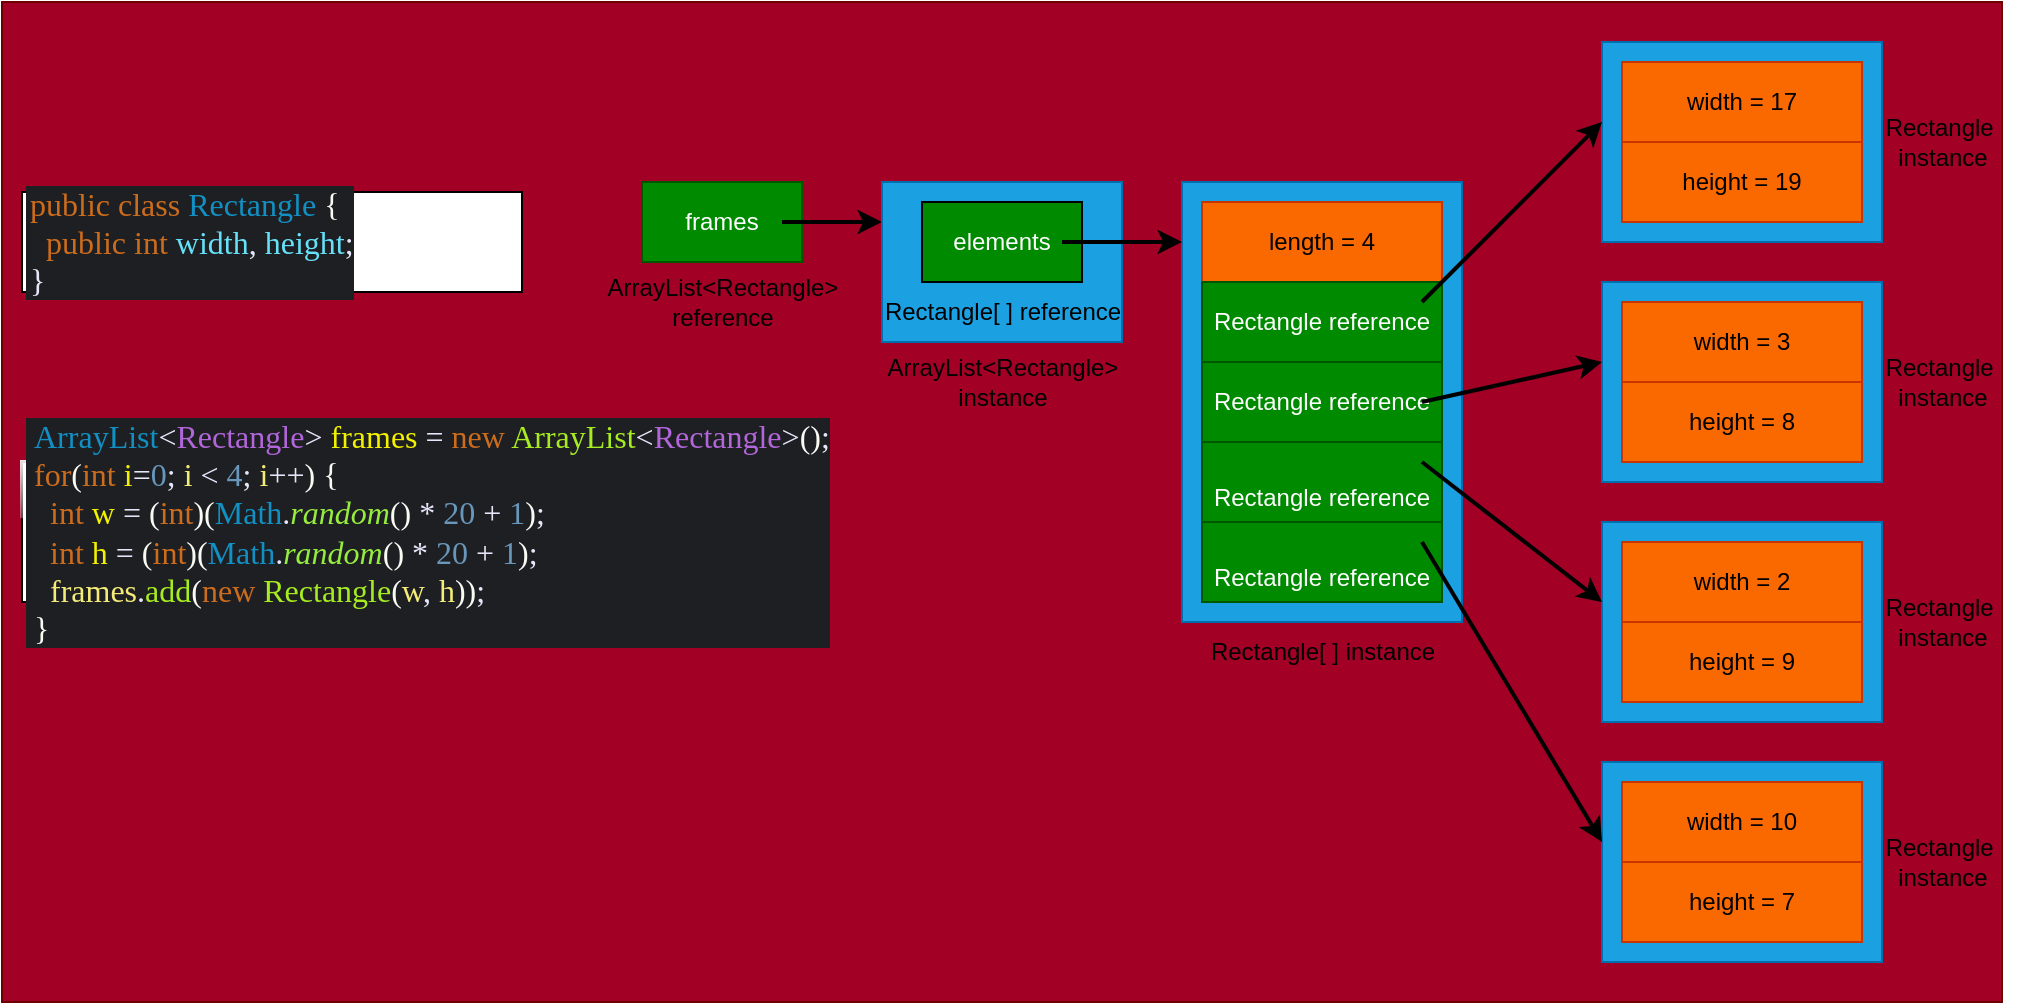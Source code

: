 <mxfile version="28.2.0">
  <diagram name="Page-1" id="1SaJK4QJmozZwHA5n9lj">
    <mxGraphModel dx="1773" dy="535" grid="1" gridSize="10" guides="1" tooltips="1" connect="1" arrows="1" fold="1" page="1" pageScale="1" pageWidth="827" pageHeight="1169" math="0" shadow="0">
      <root>
        <mxCell id="0" />
        <mxCell id="1" parent="0" />
        <mxCell id="1xBhV_vblewTtPQ-xvQc-46" value="" style="rounded=0;whiteSpace=wrap;html=1;fillColor=light-dark(#A20025,#FFE6EA);fontColor=#ffffff;strokeColor=#6F0000;" parent="1" vertex="1">
          <mxGeometry x="-240" y="260" width="1000" height="500" as="geometry" />
        </mxCell>
        <mxCell id="1xBhV_vblewTtPQ-xvQc-44" value="" style="rounded=0;whiteSpace=wrap;html=1;fillColor=#1ba1e2;fontColor=#ffffff;strokeColor=#006EAF;" parent="1" vertex="1">
          <mxGeometry x="560" y="520" width="140" height="100" as="geometry" />
        </mxCell>
        <mxCell id="1xBhV_vblewTtPQ-xvQc-45" value="" style="rounded=0;whiteSpace=wrap;html=1;fillColor=#1ba1e2;fontColor=#ffffff;strokeColor=#006EAF;" parent="1" vertex="1">
          <mxGeometry x="560" y="640" width="140" height="100" as="geometry" />
        </mxCell>
        <mxCell id="1xBhV_vblewTtPQ-xvQc-42" value="" style="rounded=0;whiteSpace=wrap;html=1;fillColor=#1ba1e2;fontColor=#ffffff;strokeColor=#006EAF;" parent="1" vertex="1">
          <mxGeometry x="560" y="280" width="140" height="100" as="geometry" />
        </mxCell>
        <mxCell id="1xBhV_vblewTtPQ-xvQc-41" value="" style="rounded=0;whiteSpace=wrap;html=1;fillColor=#1ba1e2;fontColor=#ffffff;strokeColor=#006EAF;" parent="1" vertex="1">
          <mxGeometry x="350" y="350" width="140" height="220" as="geometry" />
        </mxCell>
        <mxCell id="1xBhV_vblewTtPQ-xvQc-1" value="frames" style="rounded=0;whiteSpace=wrap;html=1;fillColor=#008a00;fontColor=#ffffff;strokeColor=light-dark(#005700,#000000);strokeWidth=1;" parent="1" vertex="1">
          <mxGeometry x="80" y="350" width="80" height="40" as="geometry" />
        </mxCell>
        <mxCell id="1xBhV_vblewTtPQ-xvQc-2" value="" style="endArrow=classic;html=1;rounded=0;strokeColor=light-dark(#000000,#000000);strokeWidth=2;" parent="1" edge="1">
          <mxGeometry width="50" height="50" relative="1" as="geometry">
            <mxPoint x="150" y="370" as="sourcePoint" />
            <mxPoint x="200" y="370" as="targetPoint" />
          </mxGeometry>
        </mxCell>
        <mxCell id="1xBhV_vblewTtPQ-xvQc-5" value="" style="rounded=0;whiteSpace=wrap;html=1;fillColor=#1ba1e2;fontColor=#ffffff;strokeColor=#006EAF;" parent="1" vertex="1">
          <mxGeometry x="200" y="350" width="120" height="80" as="geometry" />
        </mxCell>
        <mxCell id="1xBhV_vblewTtPQ-xvQc-6" value="elements" style="rounded=0;whiteSpace=wrap;html=1;fillColor=#008a00;fontColor=#ffffff;strokeColor=light-dark(#000000,#000000);" parent="1" vertex="1">
          <mxGeometry x="220" y="360" width="80" height="40" as="geometry" />
        </mxCell>
        <mxCell id="1xBhV_vblewTtPQ-xvQc-7" value="Rectangle[ ]&amp;nbsp;&lt;span style=&quot;background-color: transparent; color: light-dark(rgb(0, 0, 0), rgb(255, 255, 255));&quot;&gt;reference&lt;/span&gt;" style="text;html=1;align=center;verticalAlign=middle;resizable=0;points=[];autosize=1;strokeColor=none;fillColor=none;" parent="1" vertex="1">
          <mxGeometry x="190" y="400" width="140" height="30" as="geometry" />
        </mxCell>
        <mxCell id="1xBhV_vblewTtPQ-xvQc-8" value="ArrayList&amp;lt;Rectangle&amp;gt;&lt;div&gt;reference&lt;/div&gt;" style="text;html=1;align=center;verticalAlign=middle;resizable=0;points=[];autosize=1;fontColor=light-dark(#000000,#000000);" parent="1" vertex="1">
          <mxGeometry x="50" y="390" width="140" height="40" as="geometry" />
        </mxCell>
        <mxCell id="1xBhV_vblewTtPQ-xvQc-9" value="ArrayList&amp;lt;Rectangle&amp;gt;&lt;div&gt;instance&lt;/div&gt;" style="text;html=1;align=center;verticalAlign=middle;resizable=0;points=[];autosize=1;strokeWidth=0;fontColor=light-dark(#000000,#000000);" parent="1" vertex="1">
          <mxGeometry x="190" y="430" width="140" height="40" as="geometry" />
        </mxCell>
        <mxCell id="1xBhV_vblewTtPQ-xvQc-10" value="length = 4" style="rounded=0;whiteSpace=wrap;html=1;fillColor=#fa6800;fontColor=#000000;strokeColor=#C73500;" parent="1" vertex="1">
          <mxGeometry x="360" y="360" width="120" height="40" as="geometry" />
        </mxCell>
        <mxCell id="1xBhV_vblewTtPQ-xvQc-11" value="&lt;div&gt;&lt;span style=&quot;background-color: transparent; color: light-dark(rgb(255, 255, 255), rgb(18, 18, 18));&quot;&gt;Rectangle reference&lt;/span&gt;&lt;/div&gt;" style="rounded=0;whiteSpace=wrap;html=1;fillColor=#008a00;fontColor=#ffffff;strokeColor=light-dark(#005700,#000000);strokeWidth=1;" parent="1" vertex="1">
          <mxGeometry x="360" y="400" width="120" height="40" as="geometry" />
        </mxCell>
        <mxCell id="1xBhV_vblewTtPQ-xvQc-17" value="&lt;div&gt;&lt;span style=&quot;background-color: transparent; color: light-dark(rgb(255, 255, 255), rgb(18, 18, 18));&quot;&gt;Rectangle reference&lt;/span&gt;&lt;/div&gt;" style="rounded=0;whiteSpace=wrap;html=1;fillColor=#008a00;fontColor=#ffffff;strokeColor=light-dark(#005700,#000000);strokeWidth=1;" parent="1" vertex="1">
          <mxGeometry x="360" y="440" width="120" height="40" as="geometry" />
        </mxCell>
        <mxCell id="1xBhV_vblewTtPQ-xvQc-18" value="&lt;div&gt;&lt;br&gt;&lt;/div&gt;Rectangle reference" style="rounded=0;whiteSpace=wrap;html=1;fillColor=#008a00;fontColor=#ffffff;strokeColor=light-dark(#005700,#000000);strokeWidth=1;" parent="1" vertex="1">
          <mxGeometry x="360" y="480" width="120" height="40" as="geometry" />
        </mxCell>
        <mxCell id="1xBhV_vblewTtPQ-xvQc-19" value="&lt;div&gt;&lt;br&gt;&lt;/div&gt;Rectangle reference" style="rounded=0;whiteSpace=wrap;html=1;fillColor=#008a00;fontColor=#ffffff;strokeColor=light-dark(#005700,#000000);strokeWidth=1;" parent="1" vertex="1">
          <mxGeometry x="360" y="520" width="120" height="40" as="geometry" />
        </mxCell>
        <mxCell id="1xBhV_vblewTtPQ-xvQc-21" value="" style="endArrow=classic;html=1;rounded=0;strokeColor=light-dark(#000000,#000000);strokeWidth=2;" parent="1" edge="1">
          <mxGeometry width="50" height="50" relative="1" as="geometry">
            <mxPoint x="470" y="410" as="sourcePoint" />
            <mxPoint x="560" y="320" as="targetPoint" />
          </mxGeometry>
        </mxCell>
        <mxCell id="1xBhV_vblewTtPQ-xvQc-23" value="" style="endArrow=classic;html=1;rounded=0;strokeColor=light-dark(#000000,#000000);strokeWidth=2;" parent="1" edge="1">
          <mxGeometry width="50" height="50" relative="1" as="geometry">
            <mxPoint x="470" y="490" as="sourcePoint" />
            <mxPoint x="560" y="560" as="targetPoint" />
          </mxGeometry>
        </mxCell>
        <mxCell id="1xBhV_vblewTtPQ-xvQc-24" value="" style="endArrow=classic;html=1;rounded=0;strokeColor=light-dark(#000000,#000000);strokeWidth=2;" parent="1" edge="1">
          <mxGeometry width="50" height="50" relative="1" as="geometry">
            <mxPoint x="470" y="530" as="sourcePoint" />
            <mxPoint x="560" y="680" as="targetPoint" />
          </mxGeometry>
        </mxCell>
        <mxCell id="1xBhV_vblewTtPQ-xvQc-25" value="width = 17" style="rounded=0;whiteSpace=wrap;html=1;fillColor=#fa6800;fontColor=#000000;strokeColor=#C73500;" parent="1" vertex="1">
          <mxGeometry x="570" y="290" width="120" height="40" as="geometry" />
        </mxCell>
        <mxCell id="1xBhV_vblewTtPQ-xvQc-26" value="height = 19" style="rounded=0;whiteSpace=wrap;html=1;fillColor=#fa6800;fontColor=#000000;strokeColor=#C73500;" parent="1" vertex="1">
          <mxGeometry x="570" y="330" width="120" height="40" as="geometry" />
        </mxCell>
        <mxCell id="1xBhV_vblewTtPQ-xvQc-28" value="Rectangle&amp;nbsp;&lt;div&gt;instance&lt;/div&gt;" style="text;html=1;align=center;verticalAlign=middle;resizable=0;points=[];autosize=1;fontColor=light-dark(#000000,#000000);" parent="1" vertex="1">
          <mxGeometry x="690" y="310" width="80" height="40" as="geometry" />
        </mxCell>
        <mxCell id="1xBhV_vblewTtPQ-xvQc-32" value="width = 2" style="rounded=0;whiteSpace=wrap;html=1;fillColor=#fa6800;fontColor=#000000;strokeColor=#C73500;" parent="1" vertex="1">
          <mxGeometry x="570" y="530" width="120" height="40" as="geometry" />
        </mxCell>
        <mxCell id="1xBhV_vblewTtPQ-xvQc-33" value="height = 9" style="rounded=0;whiteSpace=wrap;html=1;fillColor=#fa6800;fontColor=#000000;strokeColor=#C73500;" parent="1" vertex="1">
          <mxGeometry x="570" y="570" width="120" height="40" as="geometry" />
        </mxCell>
        <mxCell id="1xBhV_vblewTtPQ-xvQc-34" value="Rectangle&amp;nbsp;&lt;div&gt;instance&lt;/div&gt;" style="text;html=1;align=center;verticalAlign=middle;resizable=0;points=[];autosize=1;fontColor=light-dark(#000000,#000000);" parent="1" vertex="1">
          <mxGeometry x="690" y="550" width="80" height="40" as="geometry" />
        </mxCell>
        <mxCell id="1xBhV_vblewTtPQ-xvQc-35" value="width = 10" style="rounded=0;whiteSpace=wrap;html=1;fillColor=#fa6800;fontColor=#000000;strokeColor=#C73500;" parent="1" vertex="1">
          <mxGeometry x="570" y="650" width="120" height="40" as="geometry" />
        </mxCell>
        <mxCell id="1xBhV_vblewTtPQ-xvQc-36" value="height = 7" style="rounded=0;whiteSpace=wrap;html=1;fillColor=#fa6800;fontColor=#000000;strokeColor=#C73500;" parent="1" vertex="1">
          <mxGeometry x="570" y="690" width="120" height="40" as="geometry" />
        </mxCell>
        <mxCell id="1xBhV_vblewTtPQ-xvQc-37" value="Rectangle&amp;nbsp;&lt;div&gt;instance&lt;/div&gt;" style="text;html=1;align=center;verticalAlign=middle;resizable=0;points=[];autosize=1;fontColor=light-dark(#000000,#000000);" parent="1" vertex="1">
          <mxGeometry x="690" y="670" width="80" height="40" as="geometry" />
        </mxCell>
        <mxCell id="1xBhV_vblewTtPQ-xvQc-38" value="" style="endArrow=classic;html=1;rounded=0;strokeColor=light-dark(#000000,#000000);strokeWidth=2;" parent="1" edge="1">
          <mxGeometry width="50" height="50" relative="1" as="geometry">
            <mxPoint x="290" y="380" as="sourcePoint" />
            <mxPoint x="350" y="380" as="targetPoint" />
          </mxGeometry>
        </mxCell>
        <mxCell id="1xBhV_vblewTtPQ-xvQc-40" value="Rectangle[ ] instance" style="text;html=1;align=center;verticalAlign=middle;resizable=0;points=[];autosize=1;fontColor=light-dark(#000000,#000000);" parent="1" vertex="1">
          <mxGeometry x="350" y="570" width="140" height="30" as="geometry" />
        </mxCell>
        <mxCell id="1xBhV_vblewTtPQ-xvQc-47" value="&lt;div style=&quot;background-color: rgb(30, 31, 34); padding: 0px 0px 0px 2px;&quot;&gt;&lt;div style=&quot;font-family: Menlo; white-space: pre; color: rgb(204, 204, 204);&quot;&gt;&lt;p style=&quot;color: light-dark(rgb(204, 204, 204), rgb(62, 62, 62)); margin: 0px;&quot;&gt;&lt;font style=&quot;font-size: 16px;&quot;&gt;&lt;span style=&quot;color: rgb(204, 108, 29);&quot;&gt;public&lt;/span&gt;&lt;span style=&quot;color: rgb(217, 232, 247);&quot;&gt; &lt;/span&gt;&lt;span style=&quot;color: rgb(204, 108, 29);&quot;&gt;class&lt;/span&gt;&lt;span style=&quot;color: rgb(217, 232, 247);&quot;&gt; &lt;/span&gt;&lt;span style=&quot;color: rgb(18, 144, 195);&quot;&gt;Rectangle&lt;/span&gt;&lt;span style=&quot;color: rgb(217, 232, 247);&quot;&gt; &lt;/span&gt;&lt;span style=&quot;color: rgb(249, 250, 244);&quot;&gt;{&lt;/span&gt;&lt;/font&gt;&lt;/p&gt;&lt;p style=&quot;margin: 0px;&quot;&gt;&lt;font style=&quot;font-size: 16px;&quot;&gt;&lt;span style=&quot;color: rgb(204, 108, 29);&quot;&gt;&lt;font color=&quot;#3e3e3e&quot;&gt;  &lt;/font&gt;&lt;/span&gt;&lt;span style=&quot;color: rgb(204, 108, 29);&quot;&gt;public&lt;/span&gt;&lt;span style=&quot;color: rgb(217, 232, 247);&quot;&gt; &lt;/span&gt;&lt;span style=&quot;color: rgb(204, 108, 29);&quot;&gt;int&lt;/span&gt;&lt;span style=&quot;color: rgb(217, 232, 247);&quot;&gt; &lt;/span&gt;&lt;span style=&quot;color: rgb(102, 225, 248);&quot;&gt;width&lt;/span&gt;&lt;span style=&quot;color: rgb(230, 230, 250);&quot;&gt;,&lt;/span&gt;&lt;span style=&quot;color: rgb(217, 232, 247);&quot;&gt; &lt;/span&gt;&lt;span style=&quot;color: rgb(102, 225, 248);&quot;&gt;height&lt;/span&gt;&lt;span style=&quot;color: rgb(230, 230, 250);&quot;&gt;;&lt;/span&gt;&lt;/font&gt;&lt;/p&gt;&lt;p style=&quot;color: light-dark(rgb(204, 204, 204), rgb(62, 62, 62)); margin: 0px;&quot;&gt;&lt;span style=&quot;color: rgb(230, 230, 250);&quot;&gt;&lt;font style=&quot;font-size: 16px;&quot;&gt;}&lt;/font&gt;&lt;/span&gt;&lt;/p&gt;&lt;/div&gt;&lt;/div&gt;" style="rounded=0;whiteSpace=wrap;html=1;align=left;" parent="1" vertex="1">
          <mxGeometry x="-230" y="355" width="250" height="50" as="geometry" />
        </mxCell>
        <mxCell id="1xBhV_vblewTtPQ-xvQc-48" value="&lt;div style=&quot;background-color: rgb(30, 31, 34); padding: 0px 0px 0px 2px;&quot;&gt;&lt;div style=&quot;font-family: Menlo; white-space: pre; color: rgb(204, 204, 204);&quot;&gt;&lt;div style=&quot;background-color: rgb(30, 31, 34); padding: 0px 0px 0px 2px;&quot;&gt;&lt;div style=&quot;&quot;&gt;&lt;p style=&quot;color: rgb(204, 204, 204); margin: 0px;&quot;&gt;&lt;font style=&quot;font-size: 16px;&quot;&gt;&lt;span style=&quot;color: rgb(18, 144, 195);&quot;&gt;ArrayList&lt;/span&gt;&lt;span style=&quot;color: rgb(230, 230, 250);&quot;&gt;&amp;lt;&lt;/span&gt;&lt;span style=&quot;color: rgb(177, 102, 218);&quot;&gt;Rectangle&lt;/span&gt;&lt;span style=&quot;color: rgb(230, 230, 250);&quot;&gt;&amp;gt;&lt;/span&gt;&lt;span style=&quot;color: rgb(217, 232, 247);&quot;&gt; &lt;/span&gt;&lt;span style=&quot;color: rgb(242, 242, 0);&quot;&gt;frames&lt;/span&gt;&lt;span style=&quot;color: rgb(217, 232, 247);&quot;&gt; &lt;/span&gt;&lt;span style=&quot;color: rgb(230, 230, 250);&quot;&gt;=&lt;/span&gt;&lt;span style=&quot;color: rgb(217, 232, 247);&quot;&gt; &lt;/span&gt;&lt;span style=&quot;color: rgb(204, 108, 29);&quot;&gt;new&lt;/span&gt;&lt;span style=&quot;color: rgb(217, 232, 247);&quot;&gt; &lt;/span&gt;&lt;span style=&quot;color: rgb(167, 236, 33);&quot;&gt;ArrayList&lt;/span&gt;&lt;span style=&quot;color: rgb(230, 230, 250);&quot;&gt;&amp;lt;&lt;/span&gt;&lt;span style=&quot;color: rgb(177, 102, 218);&quot;&gt;Rectangle&lt;/span&gt;&lt;span style=&quot;color: rgb(230, 230, 250);&quot;&gt;&amp;gt;&lt;/span&gt;&lt;span style=&quot;color: rgb(249, 250, 244);&quot;&gt;()&lt;/span&gt;&lt;span style=&quot;color: rgb(230, 230, 250);&quot;&gt;;&lt;/span&gt;&lt;/font&gt;&lt;/p&gt;&lt;p style=&quot;color: rgb(204, 204, 204); margin: 0px;&quot;&gt;&lt;font style=&quot;font-size: 16px;&quot;&gt;&lt;span style=&quot;color: rgb(204, 108, 29);&quot;&gt;for&lt;/span&gt;&lt;span style=&quot;color: rgb(249, 250, 244);&quot;&gt;(&lt;/span&gt;&lt;span style=&quot;color: rgb(204, 108, 29);&quot;&gt;int&lt;/span&gt;&lt;span style=&quot;color: rgb(217, 232, 247);&quot;&gt; &lt;/span&gt;&lt;span style=&quot;color: rgb(242, 242, 0);&quot;&gt;i&lt;/span&gt;&lt;span style=&quot;color: rgb(230, 230, 250);&quot;&gt;=&lt;/span&gt;&lt;span style=&quot;color: rgb(104, 151, 187);&quot;&gt;0&lt;/span&gt;&lt;span style=&quot;color: rgb(230, 230, 250);&quot;&gt;;&lt;/span&gt;&lt;span style=&quot;color: rgb(217, 232, 247);&quot;&gt; &lt;/span&gt;&lt;span style=&quot;color: rgb(243, 236, 121);&quot;&gt;i&lt;/span&gt;&lt;span style=&quot;color: rgb(217, 232, 247);&quot;&gt; &lt;/span&gt;&lt;span style=&quot;color: rgb(230, 230, 250);&quot;&gt;&amp;lt;&lt;/span&gt;&lt;span style=&quot;color: rgb(217, 232, 247);&quot;&gt; &lt;/span&gt;&lt;span style=&quot;color: rgb(104, 151, 187);&quot;&gt;4&lt;/span&gt;&lt;span style=&quot;color: rgb(230, 230, 250);&quot;&gt;;&lt;/span&gt;&lt;span style=&quot;color: rgb(217, 232, 247);&quot;&gt; &lt;/span&gt;&lt;span style=&quot;color: rgb(243, 236, 121);&quot;&gt;i&lt;/span&gt;&lt;span style=&quot;color: rgb(230, 230, 250);&quot;&gt;++&lt;/span&gt;&lt;span style=&quot;color: rgb(249, 250, 244);&quot;&gt;)&lt;/span&gt;&lt;span style=&quot;color: rgb(217, 232, 247);&quot;&gt; &lt;/span&gt;&lt;span style=&quot;color: rgb(249, 250, 244);&quot;&gt;{&lt;/span&gt;&lt;/font&gt;&lt;/p&gt;&lt;p style=&quot;margin: 0px;&quot;&gt;&lt;font style=&quot;font-size: 16px;&quot;&gt;&lt;font color=&quot;#cccccc&quot;&gt;  &lt;/font&gt;&lt;span style=&quot;color: rgb(204, 108, 29);&quot;&gt;int&lt;/span&gt;&lt;span style=&quot;color: rgb(217, 232, 247);&quot;&gt; &lt;/span&gt;&lt;span style=&quot;color: rgb(242, 242, 0);&quot;&gt;w&lt;/span&gt;&lt;span style=&quot;color: rgb(217, 232, 247);&quot;&gt; &lt;/span&gt;&lt;span style=&quot;color: rgb(230, 230, 250);&quot;&gt;=&lt;/span&gt;&lt;span style=&quot;color: rgb(217, 232, 247);&quot;&gt; &lt;/span&gt;&lt;span style=&quot;color: rgb(249, 250, 244);&quot;&gt;(&lt;/span&gt;&lt;span style=&quot;color: rgb(204, 108, 29);&quot;&gt;int&lt;/span&gt;&lt;span style=&quot;color: rgb(249, 250, 244);&quot;&gt;)(&lt;/span&gt;&lt;span style=&quot;color: rgb(18, 144, 195);&quot;&gt;Math&lt;/span&gt;&lt;span style=&quot;color: rgb(230, 230, 250);&quot;&gt;.&lt;/span&gt;&lt;span style=&quot;color: rgb(150, 236, 63); font-style: italic;&quot;&gt;random&lt;/span&gt;&lt;span style=&quot;color: rgb(249, 250, 244);&quot;&gt;()&lt;/span&gt;&lt;span style=&quot;color: rgb(217, 232, 247);&quot;&gt; &lt;/span&gt;&lt;span style=&quot;color: rgb(230, 230, 250);&quot;&gt;*&lt;/span&gt;&lt;span style=&quot;color: rgb(217, 232, 247);&quot;&gt; &lt;/span&gt;&lt;span style=&quot;color: rgb(104, 151, 187);&quot;&gt;20&lt;/span&gt;&lt;span style=&quot;color: rgb(217, 232, 247);&quot;&gt; &lt;/span&gt;&lt;span style=&quot;color: rgb(230, 230, 250);&quot;&gt;+&lt;/span&gt;&lt;span style=&quot;color: rgb(217, 232, 247);&quot;&gt; &lt;/span&gt;&lt;span style=&quot;color: rgb(104, 151, 187);&quot;&gt;1&lt;/span&gt;&lt;span style=&quot;color: rgb(249, 250, 244);&quot;&gt;)&lt;/span&gt;&lt;span style=&quot;color: rgb(230, 230, 250);&quot;&gt;;&lt;/span&gt;&lt;/font&gt;&lt;/p&gt;&lt;p style=&quot;margin: 0px;&quot;&gt;&lt;font style=&quot;font-size: 16px;&quot;&gt;&lt;font color=&quot;#cccccc&quot;&gt;  &lt;/font&gt;&lt;span style=&quot;color: rgb(204, 108, 29);&quot;&gt;int&lt;/span&gt;&lt;span style=&quot;color: rgb(217, 232, 247);&quot;&gt; &lt;/span&gt;&lt;span style=&quot;color: rgb(242, 242, 0);&quot;&gt;h&lt;/span&gt;&lt;span style=&quot;color: rgb(217, 232, 247);&quot;&gt; &lt;/span&gt;&lt;span style=&quot;color: rgb(230, 230, 250);&quot;&gt;=&lt;/span&gt;&lt;span style=&quot;color: rgb(217, 232, 247);&quot;&gt; &lt;/span&gt;&lt;span style=&quot;color: rgb(249, 250, 244);&quot;&gt;(&lt;/span&gt;&lt;span style=&quot;color: rgb(204, 108, 29);&quot;&gt;int&lt;/span&gt;&lt;span style=&quot;color: rgb(249, 250, 244);&quot;&gt;)(&lt;/span&gt;&lt;span style=&quot;color: rgb(18, 144, 195);&quot;&gt;Math&lt;/span&gt;&lt;span style=&quot;color: rgb(230, 230, 250);&quot;&gt;.&lt;/span&gt;&lt;span style=&quot;color: rgb(150, 236, 63); font-style: italic;&quot;&gt;random&lt;/span&gt;&lt;span style=&quot;color: rgb(249, 250, 244);&quot;&gt;()&lt;/span&gt;&lt;span style=&quot;color: rgb(217, 232, 247);&quot;&gt; &lt;/span&gt;&lt;span style=&quot;color: rgb(230, 230, 250);&quot;&gt;*&lt;/span&gt;&lt;span style=&quot;color: rgb(217, 232, 247);&quot;&gt; &lt;/span&gt;&lt;span style=&quot;color: rgb(104, 151, 187);&quot;&gt;20&lt;/span&gt;&lt;span style=&quot;color: rgb(217, 232, 247);&quot;&gt; &lt;/span&gt;&lt;span style=&quot;color: rgb(230, 230, 250);&quot;&gt;+&lt;/span&gt;&lt;span style=&quot;color: rgb(217, 232, 247);&quot;&gt; &lt;/span&gt;&lt;span style=&quot;color: rgb(104, 151, 187);&quot;&gt;1&lt;/span&gt;&lt;span style=&quot;color: rgb(249, 250, 244);&quot;&gt;)&lt;/span&gt;&lt;span style=&quot;color: rgb(230, 230, 250);&quot;&gt;;&lt;/span&gt;&lt;/font&gt;&lt;/p&gt;&lt;p style=&quot;margin: 0px;&quot;&gt;&lt;font style=&quot;font-size: 16px;&quot;&gt;&lt;font color=&quot;#cccccc&quot;&gt;  &lt;/font&gt;&lt;span style=&quot;color: rgb(243, 236, 121);&quot;&gt;frames&lt;/span&gt;&lt;span style=&quot;color: rgb(230, 230, 250);&quot;&gt;.&lt;/span&gt;&lt;span style=&quot;color: rgb(167, 236, 33);&quot;&gt;add&lt;/span&gt;&lt;span style=&quot;color: rgb(249, 250, 244);&quot;&gt;(&lt;/span&gt;&lt;span style=&quot;color: rgb(204, 108, 29);&quot;&gt;new&lt;/span&gt;&lt;span style=&quot;color: rgb(217, 232, 247);&quot;&gt; &lt;/span&gt;&lt;span style=&quot;color: rgb(167, 236, 33);&quot;&gt;Rectangle&lt;/span&gt;&lt;span style=&quot;color: rgb(249, 250, 244);&quot;&gt;(&lt;/span&gt;&lt;span style=&quot;color: rgb(243, 236, 121);&quot;&gt;w&lt;/span&gt;&lt;span style=&quot;color: rgb(230, 230, 250);&quot;&gt;,&lt;/span&gt;&lt;span style=&quot;color: rgb(217, 232, 247);&quot;&gt; &lt;/span&gt;&lt;font color=&quot;#f3ec79&quot;&gt;h&lt;/font&gt;&lt;span style=&quot;color: rgb(249, 250, 244);&quot;&gt;))&lt;/span&gt;&lt;span style=&quot;color: rgb(230, 230, 250);&quot;&gt;;&lt;/span&gt;&lt;/font&gt;&lt;/p&gt;&lt;p style=&quot;color: rgb(204, 204, 204); margin: 0px;&quot;&gt;&lt;span style=&quot;color: rgb(249, 250, 244);&quot;&gt;&lt;font style=&quot;font-size: 16px;&quot;&gt;}&lt;br&gt;&lt;/font&gt;&lt;/span&gt;&lt;/p&gt;&lt;/div&gt;&lt;/div&gt;&lt;/div&gt;&lt;/div&gt;" style="rounded=0;whiteSpace=wrap;html=1;align=left;glass=1;flipH=1;" parent="1" vertex="1">
          <mxGeometry x="-230" y="490" width="330" height="70" as="geometry" />
        </mxCell>
        <mxCell id="O0ka0zd7lV6jPTSnZ0zU-1" value="" style="rounded=0;whiteSpace=wrap;html=1;fillColor=#1ba1e2;fontColor=#ffffff;strokeColor=#006EAF;" parent="1" vertex="1">
          <mxGeometry x="560" y="400" width="140" height="100" as="geometry" />
        </mxCell>
        <mxCell id="O0ka0zd7lV6jPTSnZ0zU-2" value="" style="endArrow=classic;html=1;rounded=0;strokeColor=light-dark(#000000,#000000);strokeWidth=2;" parent="1" edge="1">
          <mxGeometry width="50" height="50" relative="1" as="geometry">
            <mxPoint x="470" y="460" as="sourcePoint" />
            <mxPoint x="560" y="440" as="targetPoint" />
          </mxGeometry>
        </mxCell>
        <mxCell id="O0ka0zd7lV6jPTSnZ0zU-3" value="width = 3" style="rounded=0;whiteSpace=wrap;html=1;fillColor=#fa6800;fontColor=#000000;strokeColor=#C73500;" parent="1" vertex="1">
          <mxGeometry x="570" y="410" width="120" height="40" as="geometry" />
        </mxCell>
        <mxCell id="O0ka0zd7lV6jPTSnZ0zU-4" value="height = 8" style="rounded=0;whiteSpace=wrap;html=1;fillColor=#fa6800;fontColor=#000000;strokeColor=#C73500;" parent="1" vertex="1">
          <mxGeometry x="570" y="450" width="120" height="40" as="geometry" />
        </mxCell>
        <mxCell id="O0ka0zd7lV6jPTSnZ0zU-5" value="Rectangle&amp;nbsp;&lt;div&gt;instance&lt;/div&gt;" style="text;html=1;align=center;verticalAlign=middle;resizable=0;points=[];autosize=1;fontColor=light-dark(#000000,#000000);" parent="1" vertex="1">
          <mxGeometry x="690" y="430" width="80" height="40" as="geometry" />
        </mxCell>
      </root>
    </mxGraphModel>
  </diagram>
</mxfile>
